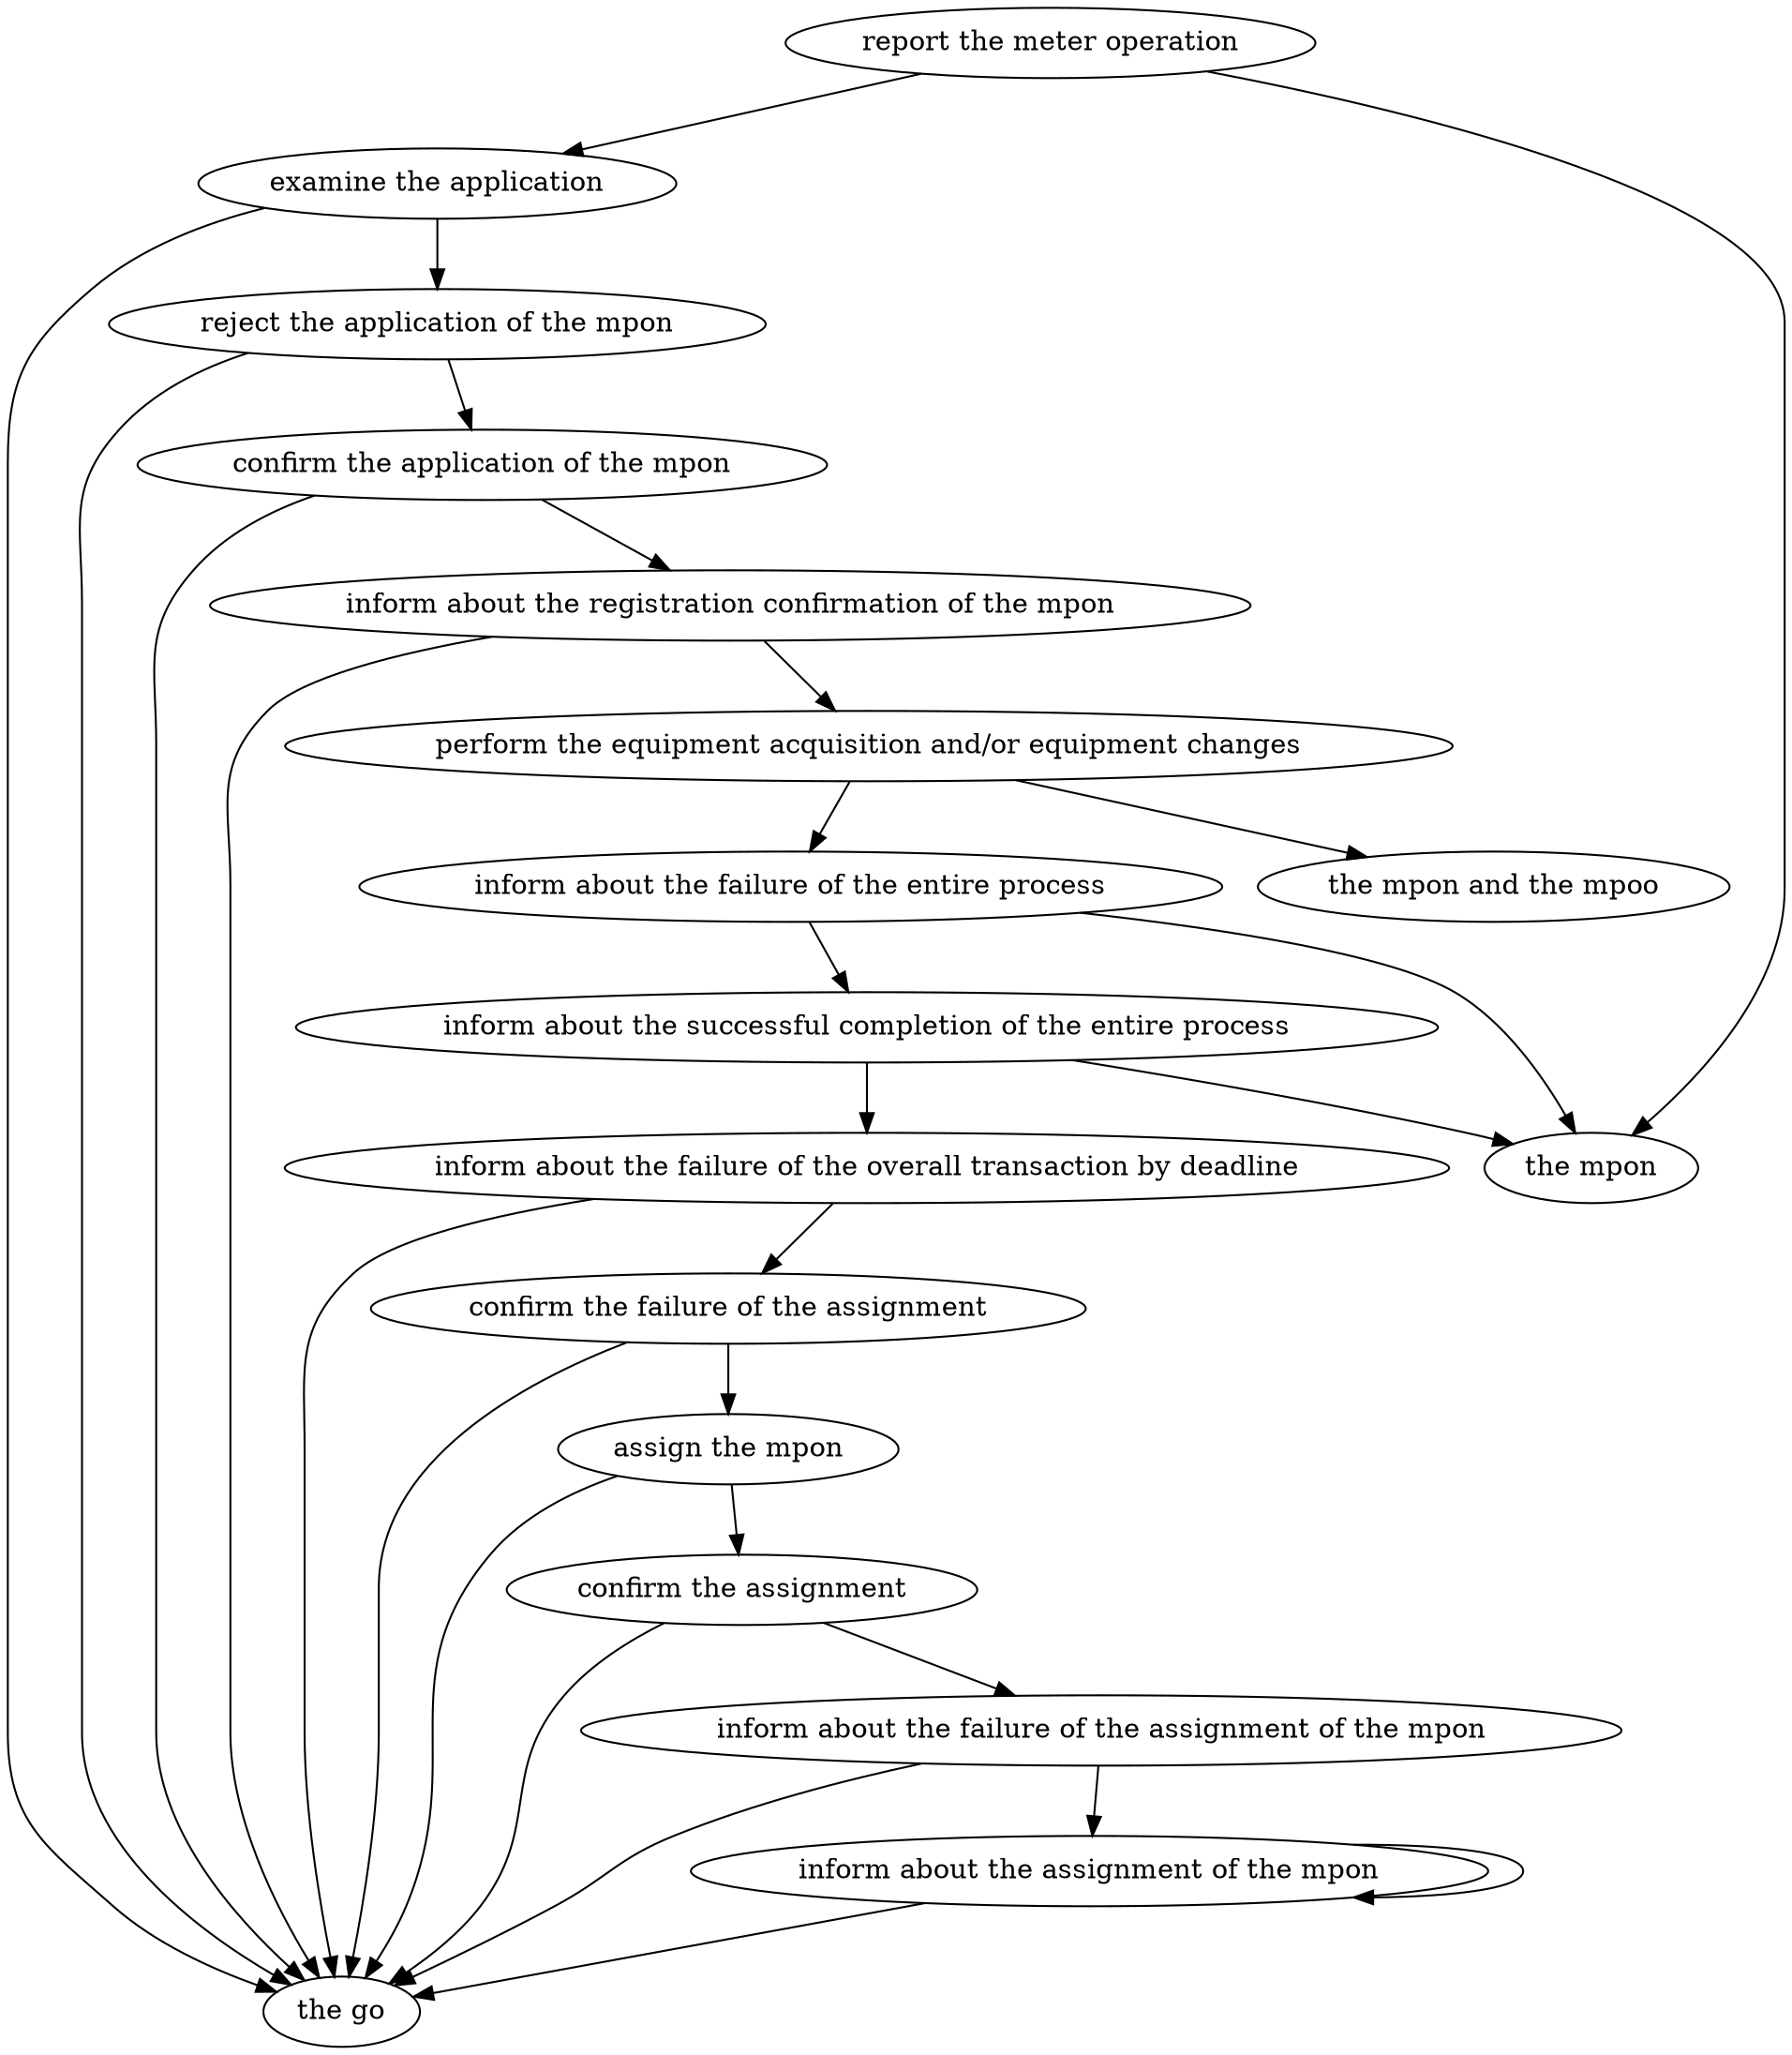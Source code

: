 digraph "doc-10.2" {
	graph [name="doc-10.2"];
	"report the meter operation"	[attrs="{'type': 'Activity', 'label': 'report the meter operation'}"];
	"examine the application"	[attrs="{'type': 'Activity', 'label': 'examine the application'}"];
	"report the meter operation" -> "examine the application"	[attrs="{'type': 'flow', 'label': 'flow'}"];
	"the mpon"	[attrs="{'type': 'Actor', 'label': 'the mpon'}"];
	"report the meter operation" -> "the mpon"	[attrs="{'type': 'actor performer', 'label': 'actor performer'}"];
	"reject the application of the mpon"	[attrs="{'type': 'Activity', 'label': 'reject the application of the mpon'}"];
	"examine the application" -> "reject the application of the mpon"	[attrs="{'type': 'flow', 'label': 'flow'}"];
	"the go"	[attrs="{'type': 'Actor', 'label': 'the go'}"];
	"examine the application" -> "the go"	[attrs="{'type': 'actor performer', 'label': 'actor performer'}"];
	"confirm the application of the mpon"	[attrs="{'type': 'Activity', 'label': 'confirm the application of the mpon'}"];
	"reject the application of the mpon" -> "confirm the application of the mpon"	[attrs="{'type': 'flow', 'label': 'flow'}"];
	"reject the application of the mpon" -> "the go"	[attrs="{'type': 'actor performer', 'label': 'actor performer'}"];
	"inform about the registration confirmation of the mpon"	[attrs="{'type': 'Activity', 'label': 'inform about the registration confirmation of the mpon'}"];
	"confirm the application of the mpon" -> "inform about the registration confirmation of the mpon"	[attrs="{'type': 'flow', 'label': 'flow'}"];
	"confirm the application of the mpon" -> "the go"	[attrs="{'type': 'actor performer', 'label': 'actor performer'}"];
	"perform the equipment acquisition and/or equipment changes"	[attrs="{'type': 'Activity', 'label': 'perform the equipment acquisition and/or equipment changes'}"];
	"inform about the registration confirmation of the mpon" -> "perform the equipment acquisition and/or equipment changes"	[attrs="{'type': 'flow', 'label': 'flow'}"];
	"inform about the registration confirmation of the mpon" -> "the go"	[attrs="{'type': 'actor performer', 'label': 'actor performer'}"];
	"inform about the failure of the entire process"	[attrs="{'type': 'Activity', 'label': 'inform about the failure of the entire process'}"];
	"perform the equipment acquisition and/or equipment changes" -> "inform about the failure of the entire process"	[attrs="{'type': 'flow', 'label': 'flow'}"];
	"the mpon and the mpoo"	[attrs="{'type': 'Actor', 'label': 'the mpon and the mpoo'}"];
	"perform the equipment acquisition and/or equipment changes" -> "the mpon and the mpoo"	[attrs="{'type': 'actor performer', 'label': 'actor performer'}"];
	"inform about the successful completion of the entire process"	[attrs="{'type': 'Activity', 'label': 'inform about the successful completion of the entire process'}"];
	"inform about the failure of the entire process" -> "inform about the successful completion of the entire process"	[attrs="{'type': 'flow', 'label': 'flow'}"];
	"inform about the failure of the entire process" -> "the mpon"	[attrs="{'type': 'actor performer', 'label': 'actor performer'}"];
	"inform about the failure of the overall transaction by deadline"	[attrs="{'type': 'Activity', 'label': 'inform about the failure of the overall transaction by deadline'}"];
	"inform about the successful completion of the entire process" -> "inform about the failure of the overall transaction by deadline"	[attrs="{'type': 'flow', 'label': 'flow'}"];
	"inform about the successful completion of the entire process" -> "the mpon"	[attrs="{'type': 'actor performer', 'label': 'actor performer'}"];
	"confirm the failure of the assignment"	[attrs="{'type': 'Activity', 'label': 'confirm the failure of the assignment'}"];
	"inform about the failure of the overall transaction by deadline" -> "confirm the failure of the assignment"	[attrs="{'type': 'flow', 'label': 'flow'}"];
	"inform about the failure of the overall transaction by deadline" -> "the go"	[attrs="{'type': 'actor performer', 'label': 'actor performer'}"];
	"assign the mpon"	[attrs="{'type': 'Activity', 'label': 'assign the mpon'}"];
	"confirm the failure of the assignment" -> "assign the mpon"	[attrs="{'type': 'flow', 'label': 'flow'}"];
	"confirm the failure of the assignment" -> "the go"	[attrs="{'type': 'actor performer', 'label': 'actor performer'}"];
	"confirm the assignment"	[attrs="{'type': 'Activity', 'label': 'confirm the assignment'}"];
	"assign the mpon" -> "confirm the assignment"	[attrs="{'type': 'flow', 'label': 'flow'}"];
	"assign the mpon" -> "the go"	[attrs="{'type': 'actor performer', 'label': 'actor performer'}"];
	"inform about the failure of the assignment of the mpon"	[attrs="{'type': 'Activity', 'label': 'inform about the failure of the assignment of the mpon'}"];
	"confirm the assignment" -> "inform about the failure of the assignment of the mpon"	[attrs="{'type': 'flow', 'label': 'flow'}"];
	"confirm the assignment" -> "the go"	[attrs="{'type': 'actor performer', 'label': 'actor performer'}"];
	"inform about the assignment of the mpon"	[attrs="{'type': 'Activity', 'label': 'inform about the assignment of the mpon'}"];
	"inform about the failure of the assignment of the mpon" -> "inform about the assignment of the mpon"	[attrs="{'type': 'flow', 'label': 'flow'}"];
	"inform about the failure of the assignment of the mpon" -> "the go"	[attrs="{'type': 'actor performer', 'label': 'actor performer'}"];
	"inform about the assignment of the mpon" -> "inform about the assignment of the mpon"	[attrs="{'type': 'flow', 'label': 'flow'}"];
	"inform about the assignment of the mpon" -> "the go"	[attrs="{'type': 'actor performer', 'label': 'actor performer'}"];
}
